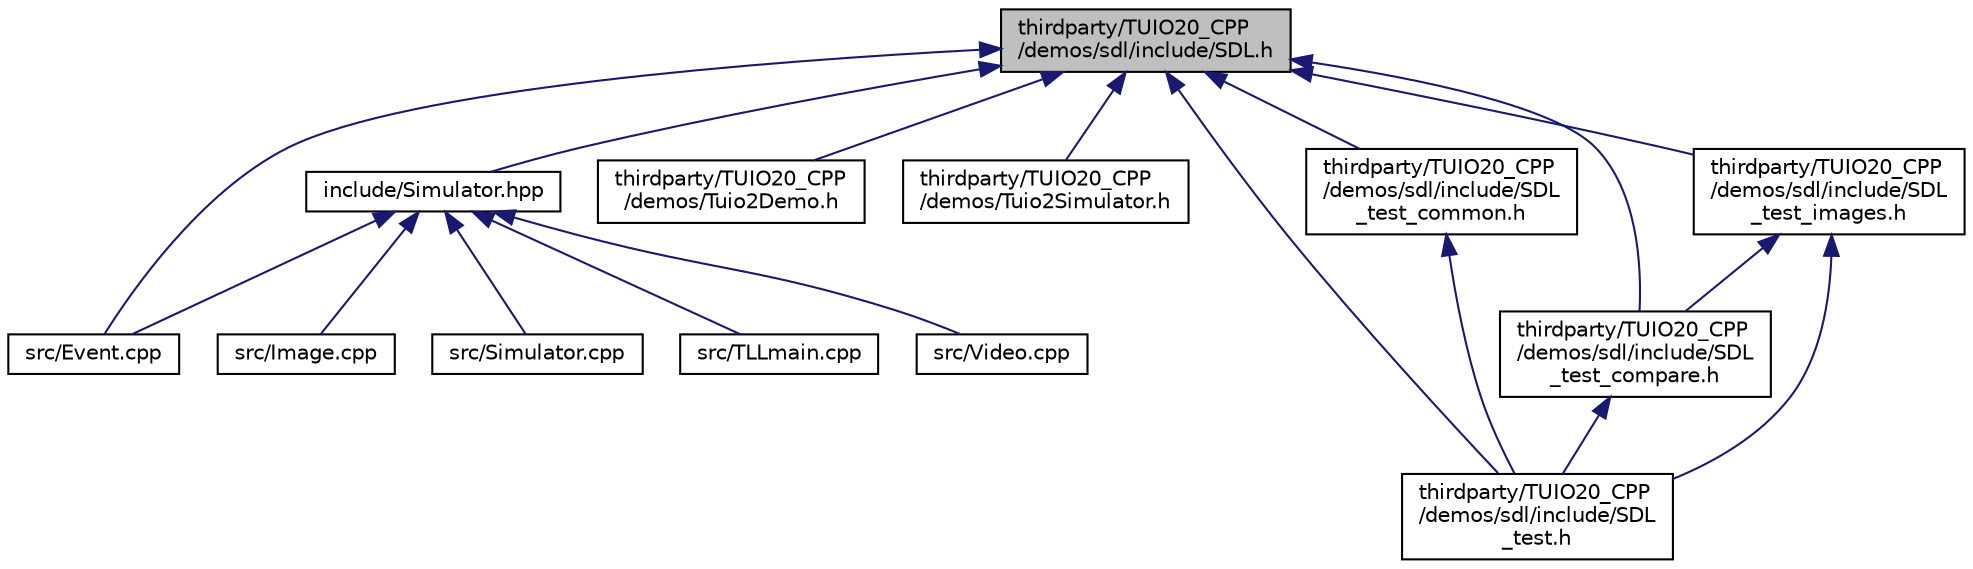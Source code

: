 digraph "thirdparty/TUIO20_CPP/demos/sdl/include/SDL.h"
{
 // LATEX_PDF_SIZE
  edge [fontname="Helvetica",fontsize="10",labelfontname="Helvetica",labelfontsize="10"];
  node [fontname="Helvetica",fontsize="10",shape=record];
  Node1 [label="thirdparty/TUIO20_CPP\l/demos/sdl/include/SDL.h",height=0.2,width=0.4,color="black", fillcolor="grey75", style="filled", fontcolor="black",tooltip=" "];
  Node1 -> Node2 [dir="back",color="midnightblue",fontsize="10",style="solid",fontname="Helvetica"];
  Node2 [label="include/Simulator.hpp",height=0.2,width=0.4,color="black", fillcolor="white", style="filled",URL="$Simulator_8hpp.html",tooltip="シミュレータークラス"];
  Node2 -> Node3 [dir="back",color="midnightblue",fontsize="10",style="solid",fontname="Helvetica"];
  Node3 [label="src/Event.cpp",height=0.2,width=0.4,color="black", fillcolor="white", style="filled",URL="$Event_8cpp.html",tooltip="Event handling."];
  Node2 -> Node4 [dir="back",color="midnightblue",fontsize="10",style="solid",fontname="Helvetica"];
  Node4 [label="src/Image.cpp",height=0.2,width=0.4,color="black", fillcolor="white", style="filled",URL="$Image_8cpp.html",tooltip="Image class."];
  Node2 -> Node5 [dir="back",color="midnightblue",fontsize="10",style="solid",fontname="Helvetica"];
  Node5 [label="src/Simulator.cpp",height=0.2,width=0.4,color="black", fillcolor="white", style="filled",URL="$Simulator_8cpp.html",tooltip="シミュレータークラスの実装"];
  Node2 -> Node6 [dir="back",color="midnightblue",fontsize="10",style="solid",fontname="Helvetica"];
  Node6 [label="src/TLLmain.cpp",height=0.2,width=0.4,color="black", fillcolor="white", style="filled",URL="$TLLmain_8cpp.html",tooltip="公開APIの実装"];
  Node2 -> Node7 [dir="back",color="midnightblue",fontsize="10",style="solid",fontname="Helvetica"];
  Node7 [label="src/Video.cpp",height=0.2,width=0.4,color="black", fillcolor="white", style="filled",URL="$Video_8cpp.html",tooltip="Video class."];
  Node1 -> Node3 [dir="back",color="midnightblue",fontsize="10",style="solid",fontname="Helvetica"];
  Node1 -> Node8 [dir="back",color="midnightblue",fontsize="10",style="solid",fontname="Helvetica"];
  Node8 [label="thirdparty/TUIO20_CPP\l/demos/Tuio2Demo.h",height=0.2,width=0.4,color="black", fillcolor="white", style="filled",URL="$Tuio2Demo_8h_source.html",tooltip=" "];
  Node1 -> Node9 [dir="back",color="midnightblue",fontsize="10",style="solid",fontname="Helvetica"];
  Node9 [label="thirdparty/TUIO20_CPP\l/demos/Tuio2Simulator.h",height=0.2,width=0.4,color="black", fillcolor="white", style="filled",URL="$Tuio2Simulator_8h_source.html",tooltip=" "];
  Node1 -> Node10 [dir="back",color="midnightblue",fontsize="10",style="solid",fontname="Helvetica"];
  Node10 [label="thirdparty/TUIO20_CPP\l/demos/sdl/include/SDL\l_test.h",height=0.2,width=0.4,color="black", fillcolor="white", style="filled",URL="$SDL__test_8h.html",tooltip=" "];
  Node1 -> Node11 [dir="back",color="midnightblue",fontsize="10",style="solid",fontname="Helvetica"];
  Node11 [label="thirdparty/TUIO20_CPP\l/demos/sdl/include/SDL\l_test_common.h",height=0.2,width=0.4,color="black", fillcolor="white", style="filled",URL="$SDL__test__common_8h.html",tooltip=" "];
  Node11 -> Node10 [dir="back",color="midnightblue",fontsize="10",style="solid",fontname="Helvetica"];
  Node1 -> Node12 [dir="back",color="midnightblue",fontsize="10",style="solid",fontname="Helvetica"];
  Node12 [label="thirdparty/TUIO20_CPP\l/demos/sdl/include/SDL\l_test_compare.h",height=0.2,width=0.4,color="black", fillcolor="white", style="filled",URL="$SDL__test__compare_8h.html",tooltip=" "];
  Node12 -> Node10 [dir="back",color="midnightblue",fontsize="10",style="solid",fontname="Helvetica"];
  Node1 -> Node13 [dir="back",color="midnightblue",fontsize="10",style="solid",fontname="Helvetica"];
  Node13 [label="thirdparty/TUIO20_CPP\l/demos/sdl/include/SDL\l_test_images.h",height=0.2,width=0.4,color="black", fillcolor="white", style="filled",URL="$SDL__test__images_8h.html",tooltip=" "];
  Node13 -> Node10 [dir="back",color="midnightblue",fontsize="10",style="solid",fontname="Helvetica"];
  Node13 -> Node12 [dir="back",color="midnightblue",fontsize="10",style="solid",fontname="Helvetica"];
}
